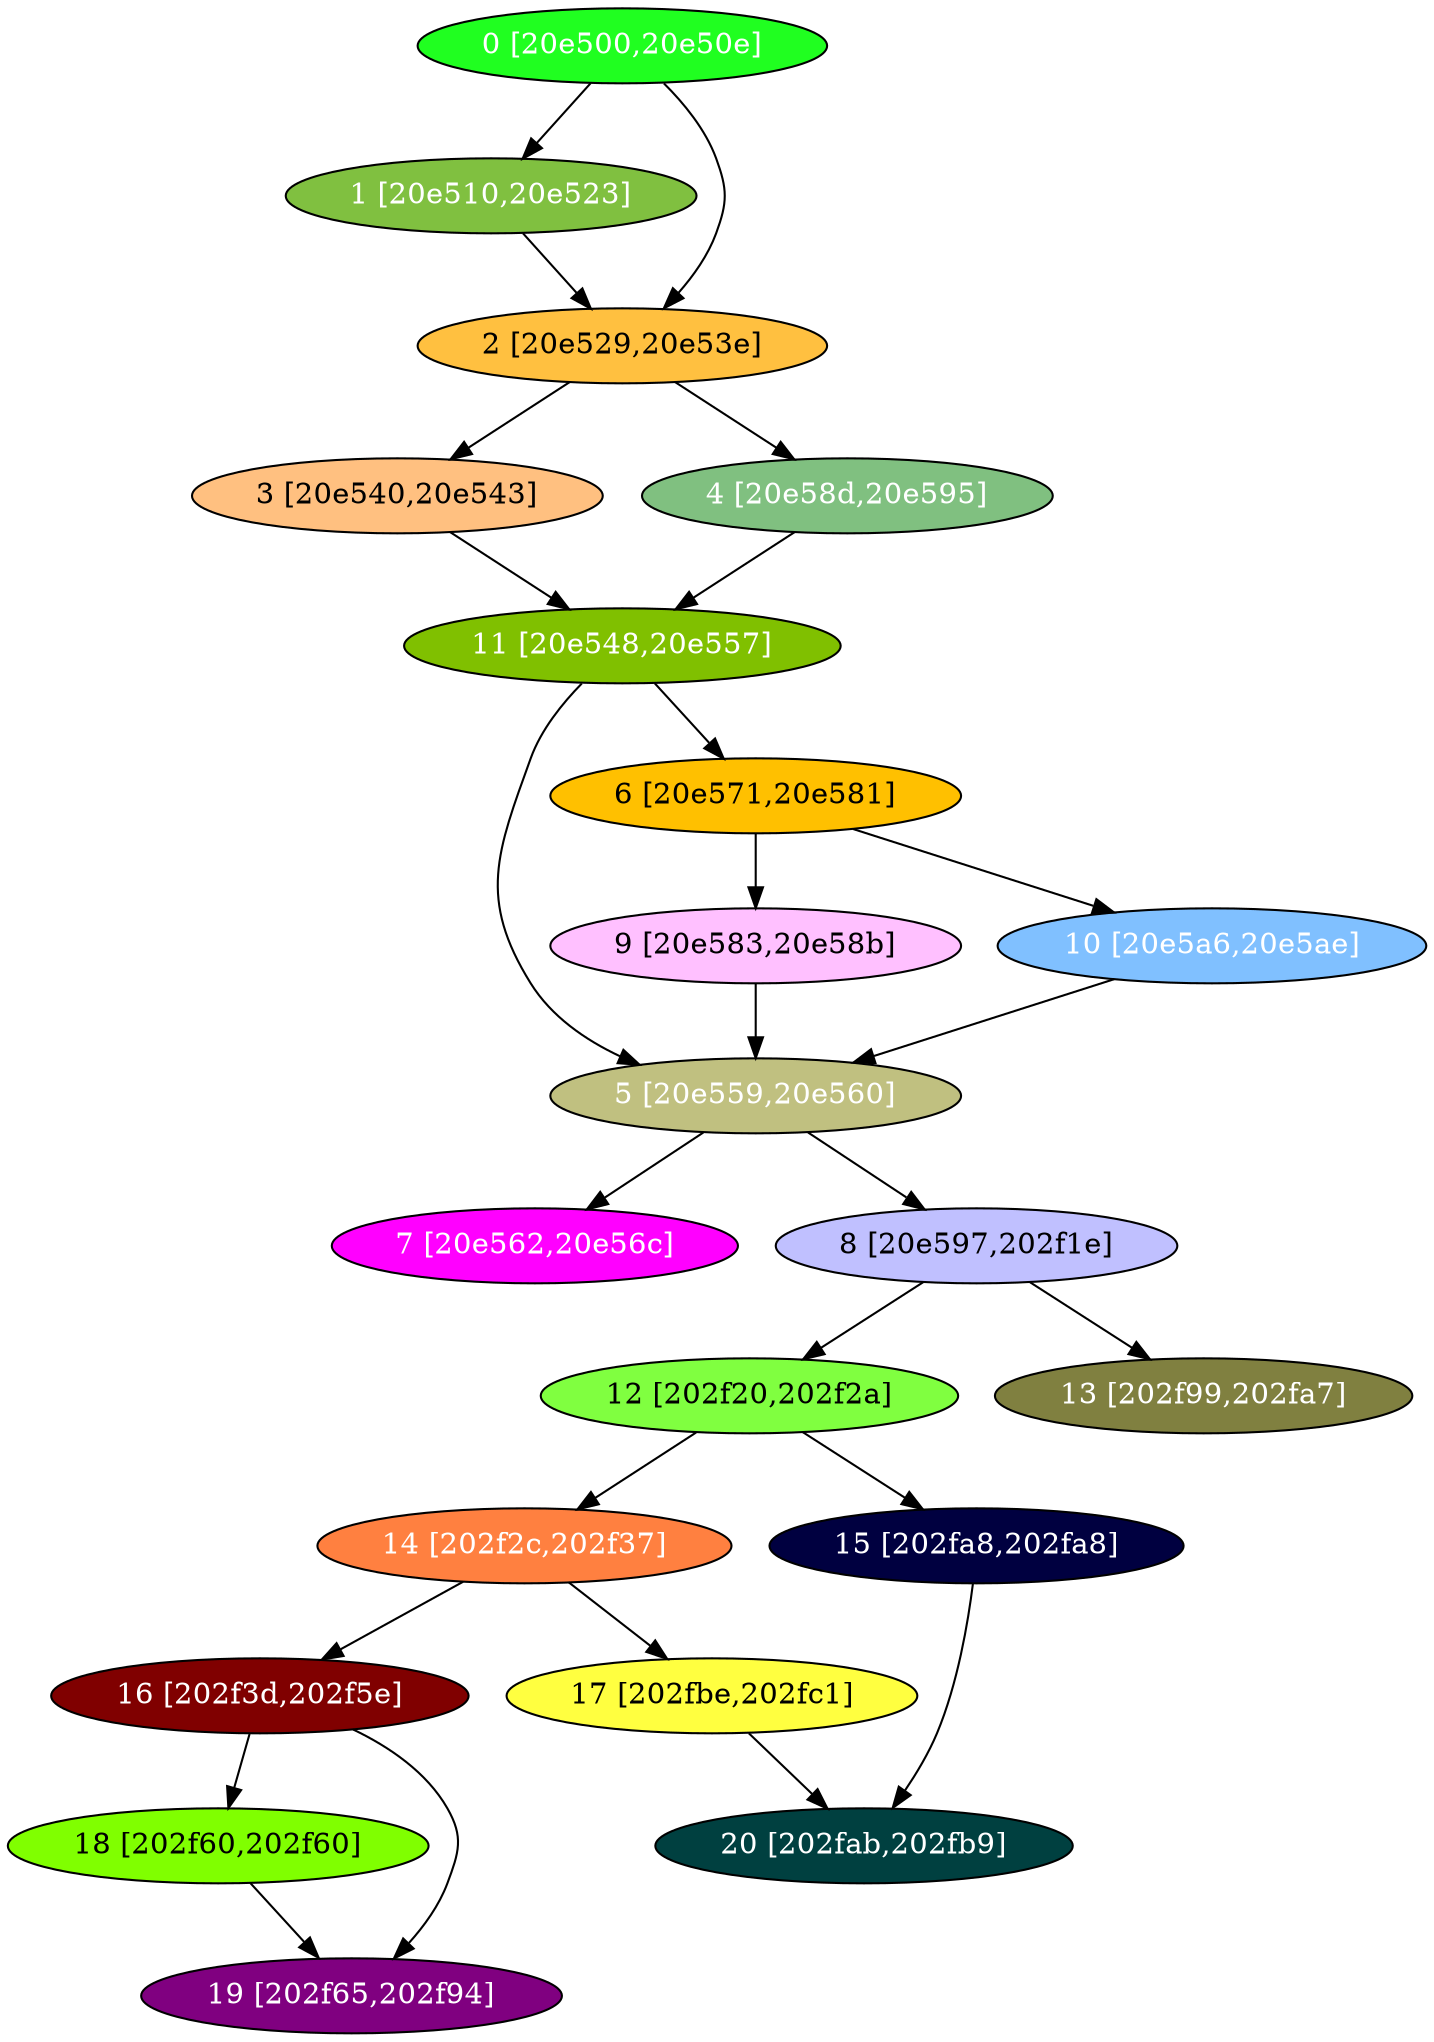 diGraph libnss3{
	libnss3_0  [style=filled fillcolor="#20FF20" fontcolor="#ffffff" shape=oval label="0 [20e500,20e50e]"]
	libnss3_1  [style=filled fillcolor="#80C040" fontcolor="#ffffff" shape=oval label="1 [20e510,20e523]"]
	libnss3_2  [style=filled fillcolor="#FFC040" fontcolor="#000000" shape=oval label="2 [20e529,20e53e]"]
	libnss3_3  [style=filled fillcolor="#FFC080" fontcolor="#000000" shape=oval label="3 [20e540,20e543]"]
	libnss3_4  [style=filled fillcolor="#80C080" fontcolor="#ffffff" shape=oval label="4 [20e58d,20e595]"]
	libnss3_5  [style=filled fillcolor="#C0C080" fontcolor="#ffffff" shape=oval label="5 [20e559,20e560]"]
	libnss3_6  [style=filled fillcolor="#FFC000" fontcolor="#000000" shape=oval label="6 [20e571,20e581]"]
	libnss3_7  [style=filled fillcolor="#FF00FF" fontcolor="#ffffff" shape=oval label="7 [20e562,20e56c]"]
	libnss3_8  [style=filled fillcolor="#C0C0FF" fontcolor="#000000" shape=oval label="8 [20e597,202f1e]"]
	libnss3_9  [style=filled fillcolor="#FFC0FF" fontcolor="#000000" shape=oval label="9 [20e583,20e58b]"]
	libnss3_a  [style=filled fillcolor="#80C0FF" fontcolor="#ffffff" shape=oval label="10 [20e5a6,20e5ae]"]
	libnss3_b  [style=filled fillcolor="#80C000" fontcolor="#ffffff" shape=oval label="11 [20e548,20e557]"]
	libnss3_c  [style=filled fillcolor="#80FF40" fontcolor="#000000" shape=oval label="12 [202f20,202f2a]"]
	libnss3_d  [style=filled fillcolor="#808040" fontcolor="#ffffff" shape=oval label="13 [202f99,202fa7]"]
	libnss3_e  [style=filled fillcolor="#FF8040" fontcolor="#ffffff" shape=oval label="14 [202f2c,202f37]"]
	libnss3_f  [style=filled fillcolor="#000040" fontcolor="#ffffff" shape=oval label="15 [202fa8,202fa8]"]
	libnss3_10  [style=filled fillcolor="#800000" fontcolor="#ffffff" shape=oval label="16 [202f3d,202f5e]"]
	libnss3_11  [style=filled fillcolor="#FFFF40" fontcolor="#000000" shape=oval label="17 [202fbe,202fc1]"]
	libnss3_12  [style=filled fillcolor="#80FF00" fontcolor="#000000" shape=oval label="18 [202f60,202f60]"]
	libnss3_13  [style=filled fillcolor="#800080" fontcolor="#ffffff" shape=oval label="19 [202f65,202f94]"]
	libnss3_14  [style=filled fillcolor="#004040" fontcolor="#ffffff" shape=oval label="20 [202fab,202fb9]"]

	libnss3_0 -> libnss3_1
	libnss3_0 -> libnss3_2
	libnss3_1 -> libnss3_2
	libnss3_2 -> libnss3_3
	libnss3_2 -> libnss3_4
	libnss3_3 -> libnss3_b
	libnss3_4 -> libnss3_b
	libnss3_5 -> libnss3_7
	libnss3_5 -> libnss3_8
	libnss3_6 -> libnss3_9
	libnss3_6 -> libnss3_a
	libnss3_8 -> libnss3_c
	libnss3_8 -> libnss3_d
	libnss3_9 -> libnss3_5
	libnss3_a -> libnss3_5
	libnss3_b -> libnss3_5
	libnss3_b -> libnss3_6
	libnss3_c -> libnss3_e
	libnss3_c -> libnss3_f
	libnss3_e -> libnss3_10
	libnss3_e -> libnss3_11
	libnss3_f -> libnss3_14
	libnss3_10 -> libnss3_12
	libnss3_10 -> libnss3_13
	libnss3_11 -> libnss3_14
	libnss3_12 -> libnss3_13
}